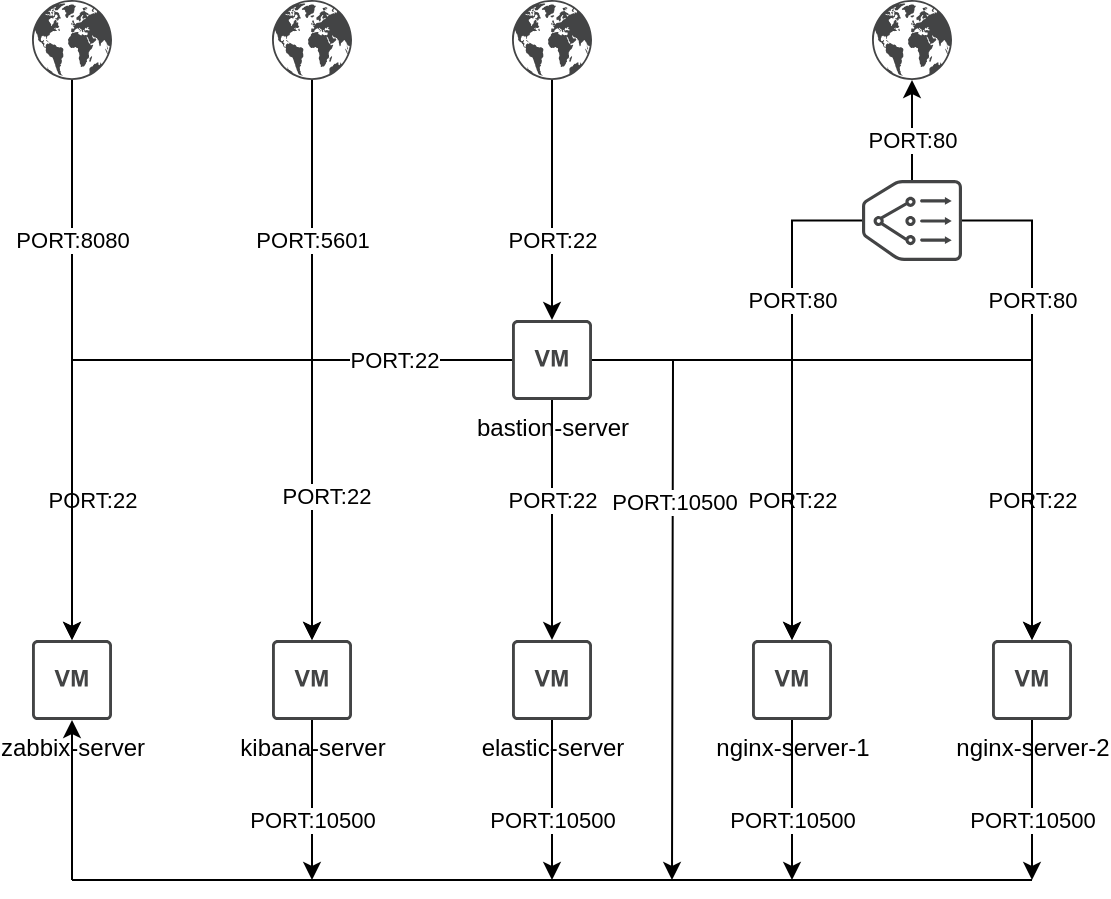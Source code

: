 <mxfile version="24.7.7">
  <diagram name="Страница — 1" id="q1tAHd4XFoncZbIlZrBI">
    <mxGraphModel dx="1434" dy="772" grid="1" gridSize="10" guides="1" tooltips="1" connect="1" arrows="1" fold="1" page="1" pageScale="1" pageWidth="827" pageHeight="1169" math="0" shadow="0">
      <root>
        <mxCell id="0" />
        <mxCell id="1" parent="0" />
        <mxCell id="4EC-q-yZa5u9_5ThuzSj-43" style="edgeStyle=orthogonalEdgeStyle;rounded=0;orthogonalLoop=1;jettySize=auto;html=1;" edge="1" parent="1" source="4EC-q-yZa5u9_5ThuzSj-1" target="4EC-q-yZa5u9_5ThuzSj-2">
          <mxGeometry relative="1" as="geometry" />
        </mxCell>
        <mxCell id="4EC-q-yZa5u9_5ThuzSj-1" value="" style="sketch=0;pointerEvents=1;shadow=0;dashed=0;html=1;strokeColor=none;fillColor=#434445;aspect=fixed;labelPosition=center;verticalLabelPosition=bottom;verticalAlign=top;align=center;outlineConnect=0;shape=mxgraph.vvd.networking;" vertex="1" parent="1">
          <mxGeometry x="400" y="40" width="40" height="40" as="geometry" />
        </mxCell>
        <mxCell id="4EC-q-yZa5u9_5ThuzSj-27" style="edgeStyle=orthogonalEdgeStyle;rounded=0;orthogonalLoop=1;jettySize=auto;html=1;" edge="1" parent="1" source="4EC-q-yZa5u9_5ThuzSj-2" target="4EC-q-yZa5u9_5ThuzSj-14">
          <mxGeometry relative="1" as="geometry" />
        </mxCell>
        <mxCell id="4EC-q-yZa5u9_5ThuzSj-28" style="edgeStyle=orthogonalEdgeStyle;rounded=0;orthogonalLoop=1;jettySize=auto;html=1;" edge="1" parent="1" source="4EC-q-yZa5u9_5ThuzSj-2" target="4EC-q-yZa5u9_5ThuzSj-13">
          <mxGeometry relative="1" as="geometry" />
        </mxCell>
        <mxCell id="4EC-q-yZa5u9_5ThuzSj-29" style="edgeStyle=orthogonalEdgeStyle;rounded=0;orthogonalLoop=1;jettySize=auto;html=1;" edge="1" parent="1" source="4EC-q-yZa5u9_5ThuzSj-2" target="4EC-q-yZa5u9_5ThuzSj-4">
          <mxGeometry relative="1" as="geometry" />
        </mxCell>
        <mxCell id="4EC-q-yZa5u9_5ThuzSj-32" style="edgeStyle=orthogonalEdgeStyle;rounded=0;orthogonalLoop=1;jettySize=auto;html=1;" edge="1" parent="1" source="4EC-q-yZa5u9_5ThuzSj-2" target="4EC-q-yZa5u9_5ThuzSj-3">
          <mxGeometry relative="1" as="geometry" />
        </mxCell>
        <mxCell id="4EC-q-yZa5u9_5ThuzSj-33" style="edgeStyle=orthogonalEdgeStyle;rounded=0;orthogonalLoop=1;jettySize=auto;html=1;" edge="1" parent="1" source="4EC-q-yZa5u9_5ThuzSj-2" target="4EC-q-yZa5u9_5ThuzSj-5">
          <mxGeometry relative="1" as="geometry" />
        </mxCell>
        <mxCell id="4EC-q-yZa5u9_5ThuzSj-34" value="PORT:22" style="edgeLabel;html=1;align=center;verticalAlign=middle;resizable=0;points=[];" vertex="1" connectable="0" parent="4EC-q-yZa5u9_5ThuzSj-33">
          <mxGeometry x="-0.337" y="-2" relative="1" as="geometry">
            <mxPoint x="20" y="2" as="offset" />
          </mxGeometry>
        </mxCell>
        <mxCell id="4EC-q-yZa5u9_5ThuzSj-62" style="edgeStyle=orthogonalEdgeStyle;rounded=0;orthogonalLoop=1;jettySize=auto;html=1;" edge="1" parent="1" source="4EC-q-yZa5u9_5ThuzSj-2">
          <mxGeometry relative="1" as="geometry">
            <mxPoint x="480" y="480" as="targetPoint" />
          </mxGeometry>
        </mxCell>
        <mxCell id="4EC-q-yZa5u9_5ThuzSj-63" value="PORT:10500" style="edgeLabel;html=1;align=center;verticalAlign=middle;resizable=0;points=[];" vertex="1" connectable="0" parent="4EC-q-yZa5u9_5ThuzSj-62">
          <mxGeometry x="-0.238" y="2" relative="1" as="geometry">
            <mxPoint x="-2" y="-3" as="offset" />
          </mxGeometry>
        </mxCell>
        <mxCell id="4EC-q-yZa5u9_5ThuzSj-2" value="bastion-server" style="sketch=0;pointerEvents=1;shadow=0;dashed=0;html=1;strokeColor=none;fillColor=#434445;aspect=fixed;labelPosition=center;verticalLabelPosition=bottom;verticalAlign=top;align=center;outlineConnect=0;shape=mxgraph.vvd.virtual_machine;" vertex="1" parent="1">
          <mxGeometry x="400" y="200" width="40" height="40" as="geometry" />
        </mxCell>
        <mxCell id="4EC-q-yZa5u9_5ThuzSj-61" style="edgeStyle=orthogonalEdgeStyle;rounded=0;orthogonalLoop=1;jettySize=auto;html=1;endArrow=none;endFill=0;startArrow=classic;startFill=1;" edge="1" parent="1" source="4EC-q-yZa5u9_5ThuzSj-3">
          <mxGeometry relative="1" as="geometry">
            <mxPoint x="180" y="480" as="targetPoint" />
          </mxGeometry>
        </mxCell>
        <mxCell id="4EC-q-yZa5u9_5ThuzSj-3" value="zabbix-server" style="sketch=0;pointerEvents=1;shadow=0;dashed=0;html=1;strokeColor=none;fillColor=#434445;aspect=fixed;labelPosition=center;verticalLabelPosition=bottom;verticalAlign=top;align=center;outlineConnect=0;shape=mxgraph.vvd.virtual_machine;" vertex="1" parent="1">
          <mxGeometry x="160" y="360" width="40" height="40" as="geometry" />
        </mxCell>
        <mxCell id="4EC-q-yZa5u9_5ThuzSj-59" style="edgeStyle=orthogonalEdgeStyle;rounded=0;orthogonalLoop=1;jettySize=auto;html=1;" edge="1" parent="1" source="4EC-q-yZa5u9_5ThuzSj-4">
          <mxGeometry relative="1" as="geometry">
            <mxPoint x="420" y="480" as="targetPoint" />
          </mxGeometry>
        </mxCell>
        <mxCell id="4EC-q-yZa5u9_5ThuzSj-4" value="elastic-server" style="sketch=0;pointerEvents=1;shadow=0;dashed=0;html=1;strokeColor=none;fillColor=#434445;aspect=fixed;labelPosition=center;verticalLabelPosition=bottom;verticalAlign=top;align=center;outlineConnect=0;shape=mxgraph.vvd.virtual_machine;" vertex="1" parent="1">
          <mxGeometry x="400" y="360" width="40" height="40" as="geometry" />
        </mxCell>
        <mxCell id="4EC-q-yZa5u9_5ThuzSj-60" style="edgeStyle=orthogonalEdgeStyle;rounded=0;orthogonalLoop=1;jettySize=auto;html=1;" edge="1" parent="1" source="4EC-q-yZa5u9_5ThuzSj-5">
          <mxGeometry relative="1" as="geometry">
            <mxPoint x="300" y="480" as="targetPoint" />
          </mxGeometry>
        </mxCell>
        <mxCell id="4EC-q-yZa5u9_5ThuzSj-5" value="kibana-server" style="sketch=0;pointerEvents=1;shadow=0;dashed=0;html=1;strokeColor=none;fillColor=#434445;aspect=fixed;labelPosition=center;verticalLabelPosition=bottom;verticalAlign=top;align=center;outlineConnect=0;shape=mxgraph.vvd.virtual_machine;" vertex="1" parent="1">
          <mxGeometry x="280" y="360" width="40" height="40" as="geometry" />
        </mxCell>
        <mxCell id="4EC-q-yZa5u9_5ThuzSj-58" style="edgeStyle=orthogonalEdgeStyle;rounded=0;orthogonalLoop=1;jettySize=auto;html=1;" edge="1" parent="1" source="4EC-q-yZa5u9_5ThuzSj-13">
          <mxGeometry relative="1" as="geometry">
            <mxPoint x="540" y="480" as="targetPoint" />
          </mxGeometry>
        </mxCell>
        <mxCell id="4EC-q-yZa5u9_5ThuzSj-13" value="nginx-server-1" style="sketch=0;pointerEvents=1;shadow=0;dashed=0;html=1;strokeColor=none;fillColor=#434445;aspect=fixed;labelPosition=center;verticalLabelPosition=bottom;verticalAlign=top;align=center;outlineConnect=0;shape=mxgraph.vvd.virtual_machine;" vertex="1" parent="1">
          <mxGeometry x="520" y="360" width="40" height="40" as="geometry" />
        </mxCell>
        <mxCell id="4EC-q-yZa5u9_5ThuzSj-57" style="edgeStyle=orthogonalEdgeStyle;rounded=0;orthogonalLoop=1;jettySize=auto;html=1;" edge="1" parent="1" source="4EC-q-yZa5u9_5ThuzSj-14">
          <mxGeometry relative="1" as="geometry">
            <mxPoint x="660" y="480" as="targetPoint" />
          </mxGeometry>
        </mxCell>
        <mxCell id="4EC-q-yZa5u9_5ThuzSj-14" value="nginx-server-2" style="sketch=0;pointerEvents=1;shadow=0;dashed=0;html=1;strokeColor=none;fillColor=#434445;aspect=fixed;labelPosition=center;verticalLabelPosition=bottom;verticalAlign=top;align=center;outlineConnect=0;shape=mxgraph.vvd.virtual_machine;" vertex="1" parent="1">
          <mxGeometry x="640" y="360" width="40" height="40" as="geometry" />
        </mxCell>
        <mxCell id="4EC-q-yZa5u9_5ThuzSj-44" style="edgeStyle=orthogonalEdgeStyle;rounded=0;orthogonalLoop=1;jettySize=auto;html=1;" edge="1" parent="1" source="4EC-q-yZa5u9_5ThuzSj-16" target="4EC-q-yZa5u9_5ThuzSj-5">
          <mxGeometry relative="1" as="geometry" />
        </mxCell>
        <mxCell id="4EC-q-yZa5u9_5ThuzSj-16" value="" style="sketch=0;pointerEvents=1;shadow=0;dashed=0;html=1;strokeColor=none;fillColor=#434445;aspect=fixed;labelPosition=center;verticalLabelPosition=bottom;verticalAlign=top;align=center;outlineConnect=0;shape=mxgraph.vvd.networking;" vertex="1" parent="1">
          <mxGeometry x="280" y="40" width="40" height="40" as="geometry" />
        </mxCell>
        <mxCell id="4EC-q-yZa5u9_5ThuzSj-17" value="" style="sketch=0;pointerEvents=1;shadow=0;dashed=0;html=1;strokeColor=none;fillColor=#434445;aspect=fixed;labelPosition=center;verticalLabelPosition=bottom;verticalAlign=top;align=center;outlineConnect=0;shape=mxgraph.vvd.networking;" vertex="1" parent="1">
          <mxGeometry x="160" y="40" width="40" height="40" as="geometry" />
        </mxCell>
        <mxCell id="4EC-q-yZa5u9_5ThuzSj-23" value="PORT:5601" style="edgeLabel;html=1;align=center;verticalAlign=middle;resizable=0;points=[];" vertex="1" connectable="0" parent="1">
          <mxGeometry x="300" y="160" as="geometry" />
        </mxCell>
        <mxCell id="4EC-q-yZa5u9_5ThuzSj-24" value="PORT:22" style="edgeLabel;html=1;align=center;verticalAlign=middle;resizable=0;points=[];" vertex="1" connectable="0" parent="1">
          <mxGeometry x="420" y="160" as="geometry" />
        </mxCell>
        <mxCell id="4EC-q-yZa5u9_5ThuzSj-36" value="PORT:22" style="edgeLabel;html=1;align=center;verticalAlign=middle;resizable=0;points=[];" vertex="1" connectable="0" parent="1">
          <mxGeometry x="190" y="290" as="geometry" />
        </mxCell>
        <mxCell id="4EC-q-yZa5u9_5ThuzSj-38" value="PORT:22" style="edgeLabel;html=1;align=center;verticalAlign=middle;resizable=0;points=[];" vertex="1" connectable="0" parent="1">
          <mxGeometry x="420" y="290" as="geometry" />
        </mxCell>
        <mxCell id="4EC-q-yZa5u9_5ThuzSj-39" value="PORT:22" style="edgeLabel;html=1;align=center;verticalAlign=middle;resizable=0;points=[];" vertex="1" connectable="0" parent="1">
          <mxGeometry x="540" y="290" as="geometry" />
        </mxCell>
        <mxCell id="4EC-q-yZa5u9_5ThuzSj-40" value="PORT:22" style="edgeLabel;html=1;align=center;verticalAlign=middle;resizable=0;points=[];" vertex="1" connectable="0" parent="1">
          <mxGeometry x="660" y="290" as="geometry" />
        </mxCell>
        <mxCell id="4EC-q-yZa5u9_5ThuzSj-41" value="" style="sketch=0;pointerEvents=1;shadow=0;dashed=0;html=1;strokeColor=none;fillColor=#434445;aspect=fixed;labelPosition=center;verticalLabelPosition=bottom;verticalAlign=top;align=center;outlineConnect=0;shape=mxgraph.vvd.networking;" vertex="1" parent="1">
          <mxGeometry x="580" y="40" width="40" height="40" as="geometry" />
        </mxCell>
        <mxCell id="4EC-q-yZa5u9_5ThuzSj-45" style="edgeStyle=orthogonalEdgeStyle;rounded=0;orthogonalLoop=1;jettySize=auto;html=1;entryX=0.5;entryY=0;entryDx=0;entryDy=0;entryPerimeter=0;" edge="1" parent="1" source="4EC-q-yZa5u9_5ThuzSj-17" target="4EC-q-yZa5u9_5ThuzSj-3">
          <mxGeometry relative="1" as="geometry" />
        </mxCell>
        <mxCell id="4EC-q-yZa5u9_5ThuzSj-46" value="PORT:8080" style="edgeLabel;html=1;align=center;verticalAlign=middle;resizable=0;points=[];" vertex="1" connectable="0" parent="1">
          <mxGeometry x="180" y="160" as="geometry" />
        </mxCell>
        <mxCell id="4EC-q-yZa5u9_5ThuzSj-48" style="edgeStyle=orthogonalEdgeStyle;rounded=0;orthogonalLoop=1;jettySize=auto;html=1;" edge="1" parent="1" source="4EC-q-yZa5u9_5ThuzSj-47" target="4EC-q-yZa5u9_5ThuzSj-13">
          <mxGeometry relative="1" as="geometry" />
        </mxCell>
        <mxCell id="4EC-q-yZa5u9_5ThuzSj-49" style="edgeStyle=orthogonalEdgeStyle;rounded=0;orthogonalLoop=1;jettySize=auto;html=1;" edge="1" parent="1" source="4EC-q-yZa5u9_5ThuzSj-47" target="4EC-q-yZa5u9_5ThuzSj-14">
          <mxGeometry relative="1" as="geometry" />
        </mxCell>
        <mxCell id="4EC-q-yZa5u9_5ThuzSj-50" style="edgeStyle=orthogonalEdgeStyle;rounded=0;orthogonalLoop=1;jettySize=auto;html=1;" edge="1" parent="1" source="4EC-q-yZa5u9_5ThuzSj-47" target="4EC-q-yZa5u9_5ThuzSj-41">
          <mxGeometry relative="1" as="geometry" />
        </mxCell>
        <mxCell id="4EC-q-yZa5u9_5ThuzSj-47" value="" style="sketch=0;pointerEvents=1;shadow=0;dashed=0;html=1;strokeColor=none;fillColor=#434445;aspect=fixed;labelPosition=center;verticalLabelPosition=bottom;verticalAlign=top;align=center;outlineConnect=0;shape=mxgraph.vvd.nsx_edge_and_load_balancer;" vertex="1" parent="1">
          <mxGeometry x="575" y="130" width="50" height="40.5" as="geometry" />
        </mxCell>
        <mxCell id="4EC-q-yZa5u9_5ThuzSj-51" value="PORT:80" style="edgeLabel;html=1;align=center;verticalAlign=middle;resizable=0;points=[];" vertex="1" connectable="0" parent="1">
          <mxGeometry x="540" y="190" as="geometry" />
        </mxCell>
        <mxCell id="4EC-q-yZa5u9_5ThuzSj-52" value="PORT:80" style="edgeLabel;html=1;align=center;verticalAlign=middle;resizable=0;points=[];" vertex="1" connectable="0" parent="1">
          <mxGeometry x="660" y="190" as="geometry" />
        </mxCell>
        <mxCell id="4EC-q-yZa5u9_5ThuzSj-53" value="PORT:80" style="edgeLabel;html=1;align=center;verticalAlign=middle;resizable=0;points=[];" vertex="1" connectable="0" parent="1">
          <mxGeometry x="600" y="110" as="geometry" />
        </mxCell>
        <mxCell id="4EC-q-yZa5u9_5ThuzSj-54" value="PORT:22" style="edgeLabel;html=1;align=center;verticalAlign=middle;resizable=0;points=[];" vertex="1" connectable="0" parent="1">
          <mxGeometry x="310" y="290" as="geometry">
            <mxPoint x="-3" y="-2" as="offset" />
          </mxGeometry>
        </mxCell>
        <mxCell id="4EC-q-yZa5u9_5ThuzSj-56" value="" style="endArrow=none;startArrow=none;html=1;rounded=0;startFill=0;endFill=0;" edge="1" parent="1">
          <mxGeometry width="50" height="50" relative="1" as="geometry">
            <mxPoint x="180" y="480" as="sourcePoint" />
            <mxPoint x="660" y="480" as="targetPoint" />
            <Array as="points" />
          </mxGeometry>
        </mxCell>
        <mxCell id="4EC-q-yZa5u9_5ThuzSj-64" value="PORT:10500" style="edgeLabel;html=1;align=center;verticalAlign=middle;resizable=0;points=[];" vertex="1" connectable="0" parent="1">
          <mxGeometry x="419.999" y="450.004" as="geometry" />
        </mxCell>
        <mxCell id="4EC-q-yZa5u9_5ThuzSj-66" value="PORT:10500" style="edgeLabel;html=1;align=center;verticalAlign=middle;resizable=0;points=[];" vertex="1" connectable="0" parent="1">
          <mxGeometry x="539.999" y="450.004" as="geometry" />
        </mxCell>
        <mxCell id="4EC-q-yZa5u9_5ThuzSj-67" value="PORT:10500" style="edgeLabel;html=1;align=center;verticalAlign=middle;resizable=0;points=[];" vertex="1" connectable="0" parent="1">
          <mxGeometry x="659.999" y="450.004" as="geometry" />
        </mxCell>
        <mxCell id="4EC-q-yZa5u9_5ThuzSj-68" value="PORT:10500" style="edgeLabel;html=1;align=center;verticalAlign=middle;resizable=0;points=[];" vertex="1" connectable="0" parent="1">
          <mxGeometry x="299.999" y="450.004" as="geometry" />
        </mxCell>
      </root>
    </mxGraphModel>
  </diagram>
</mxfile>
